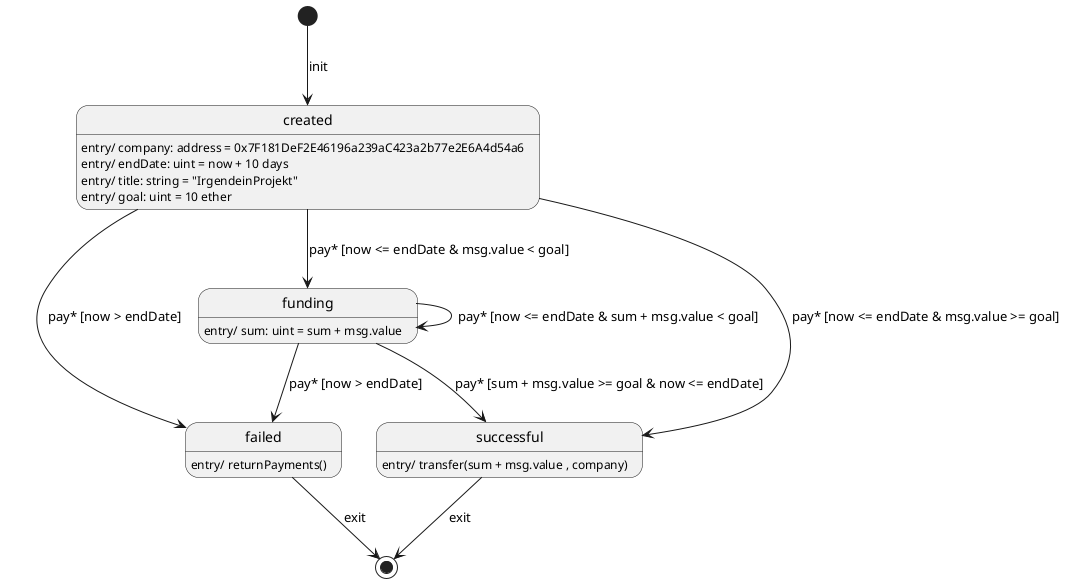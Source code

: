 @startuml CrowdFundingContract
skinparam Monochrome true
skinparam Shadowing false

[*] --> created: init
created: entry/ company: address = 0x7F181DeF2E46196a239aC423a2b77e2E6A4d54a6
created: entry/ endDate: uint = now + 10 days
created: entry/ title: string = "IrgendeinProjekt"
created: entry/ goal: uint = 10 ether
funding: entry/ sum: uint = sum + msg.value
failed: entry/ returnPayments()
successful: entry/ transfer(sum + msg.value , company)
created --> funding: pay* [now <= endDate & msg.value < goal]
funding --> funding: pay* [now <= endDate & sum + msg.value < goal]
created --> successful: pay* [now <= endDate & msg.value >= goal]
created --> failed: pay* [now > endDate]

funding --> successful: pay* [sum + msg.value >= goal & now <= endDate]
funding --> failed: pay* [now > endDate]
failed --> [*]: exit
successful --> [*]: exit
@enduml
